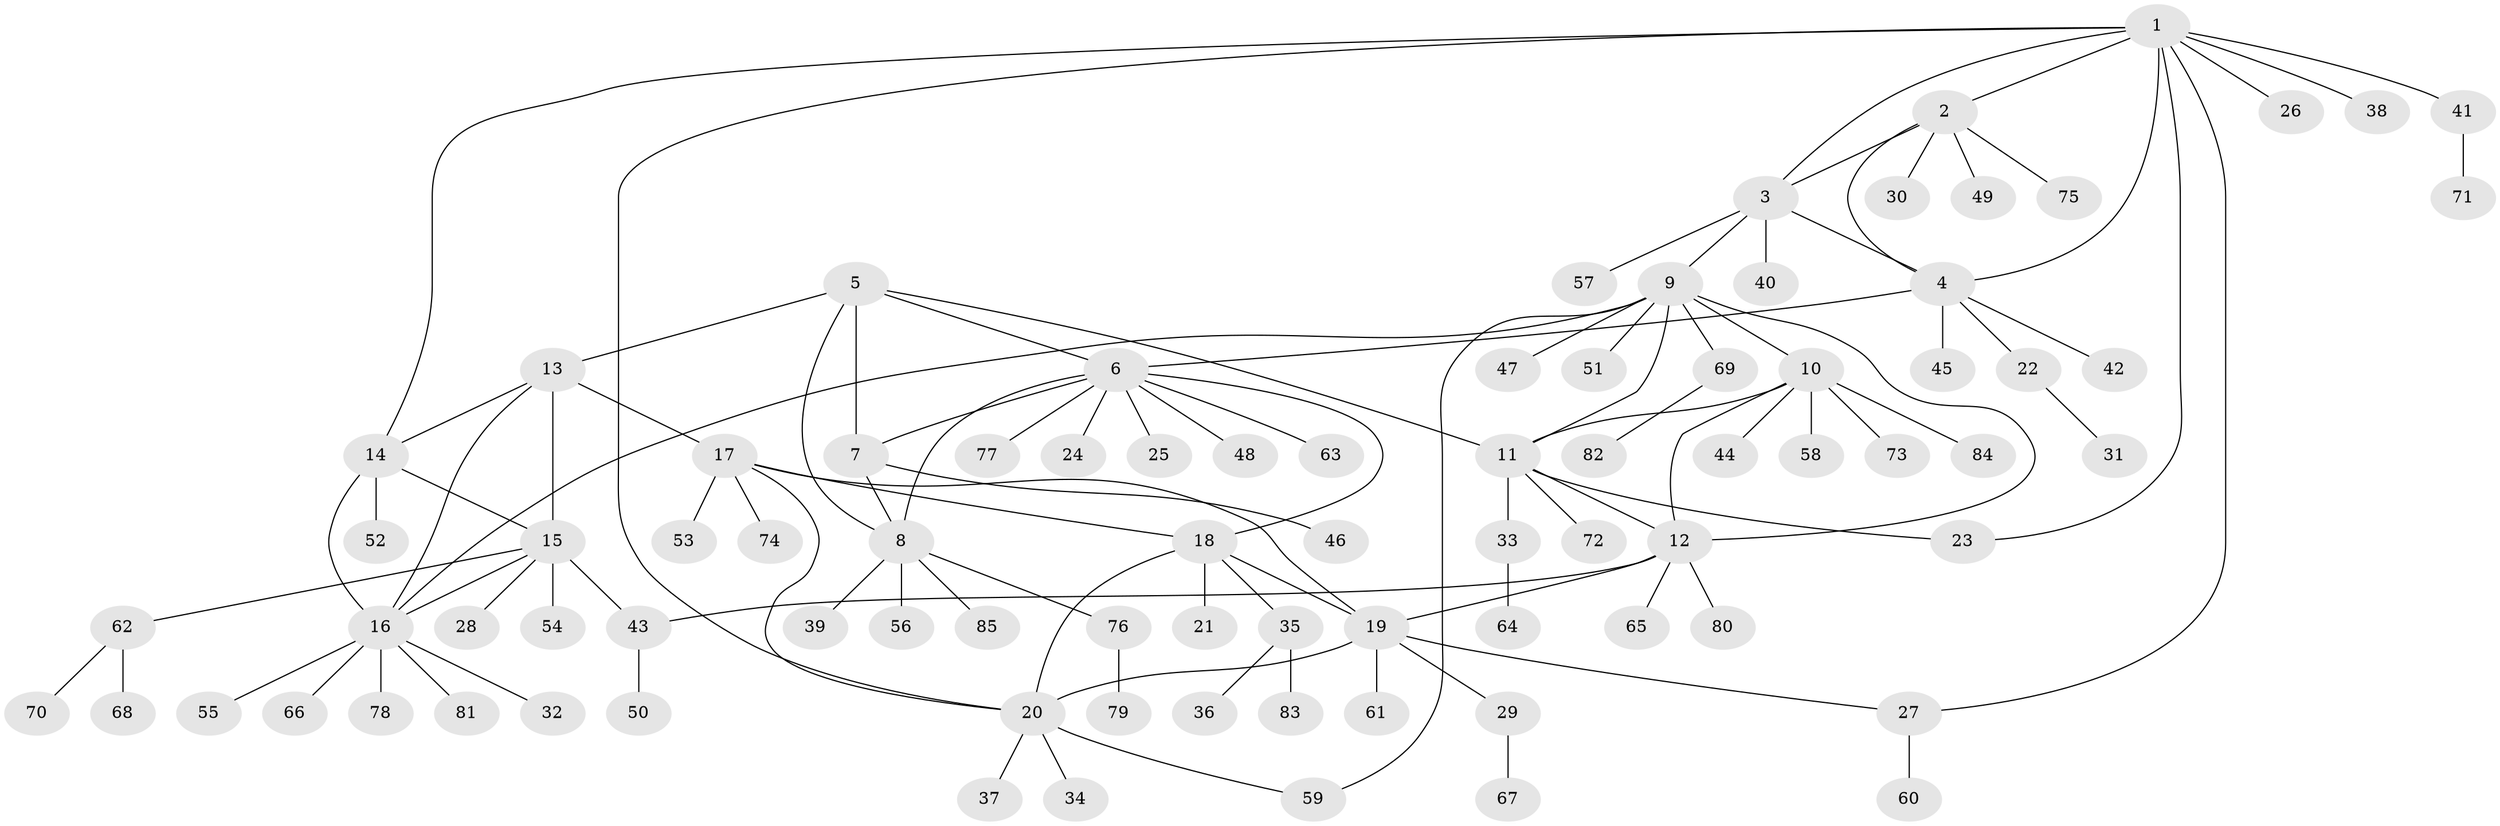 // Generated by graph-tools (version 1.1) at 2025/37/03/09/25 02:37:42]
// undirected, 85 vertices, 109 edges
graph export_dot {
graph [start="1"]
  node [color=gray90,style=filled];
  1;
  2;
  3;
  4;
  5;
  6;
  7;
  8;
  9;
  10;
  11;
  12;
  13;
  14;
  15;
  16;
  17;
  18;
  19;
  20;
  21;
  22;
  23;
  24;
  25;
  26;
  27;
  28;
  29;
  30;
  31;
  32;
  33;
  34;
  35;
  36;
  37;
  38;
  39;
  40;
  41;
  42;
  43;
  44;
  45;
  46;
  47;
  48;
  49;
  50;
  51;
  52;
  53;
  54;
  55;
  56;
  57;
  58;
  59;
  60;
  61;
  62;
  63;
  64;
  65;
  66;
  67;
  68;
  69;
  70;
  71;
  72;
  73;
  74;
  75;
  76;
  77;
  78;
  79;
  80;
  81;
  82;
  83;
  84;
  85;
  1 -- 2;
  1 -- 3;
  1 -- 4;
  1 -- 14;
  1 -- 20;
  1 -- 23;
  1 -- 26;
  1 -- 27;
  1 -- 38;
  1 -- 41;
  2 -- 3;
  2 -- 4;
  2 -- 30;
  2 -- 49;
  2 -- 75;
  3 -- 4;
  3 -- 9;
  3 -- 40;
  3 -- 57;
  4 -- 6;
  4 -- 22;
  4 -- 42;
  4 -- 45;
  5 -- 6;
  5 -- 7;
  5 -- 8;
  5 -- 11;
  5 -- 13;
  6 -- 7;
  6 -- 8;
  6 -- 18;
  6 -- 24;
  6 -- 25;
  6 -- 48;
  6 -- 63;
  6 -- 77;
  7 -- 8;
  7 -- 46;
  8 -- 39;
  8 -- 56;
  8 -- 76;
  8 -- 85;
  9 -- 10;
  9 -- 11;
  9 -- 12;
  9 -- 16;
  9 -- 47;
  9 -- 51;
  9 -- 59;
  9 -- 69;
  10 -- 11;
  10 -- 12;
  10 -- 44;
  10 -- 58;
  10 -- 73;
  10 -- 84;
  11 -- 12;
  11 -- 23;
  11 -- 33;
  11 -- 72;
  12 -- 19;
  12 -- 43;
  12 -- 65;
  12 -- 80;
  13 -- 14;
  13 -- 15;
  13 -- 16;
  13 -- 17;
  14 -- 15;
  14 -- 16;
  14 -- 52;
  15 -- 16;
  15 -- 28;
  15 -- 43;
  15 -- 54;
  15 -- 62;
  16 -- 32;
  16 -- 55;
  16 -- 66;
  16 -- 78;
  16 -- 81;
  17 -- 18;
  17 -- 19;
  17 -- 20;
  17 -- 53;
  17 -- 74;
  18 -- 19;
  18 -- 20;
  18 -- 21;
  18 -- 35;
  19 -- 20;
  19 -- 27;
  19 -- 29;
  19 -- 61;
  20 -- 34;
  20 -- 37;
  20 -- 59;
  22 -- 31;
  27 -- 60;
  29 -- 67;
  33 -- 64;
  35 -- 36;
  35 -- 83;
  41 -- 71;
  43 -- 50;
  62 -- 68;
  62 -- 70;
  69 -- 82;
  76 -- 79;
}
